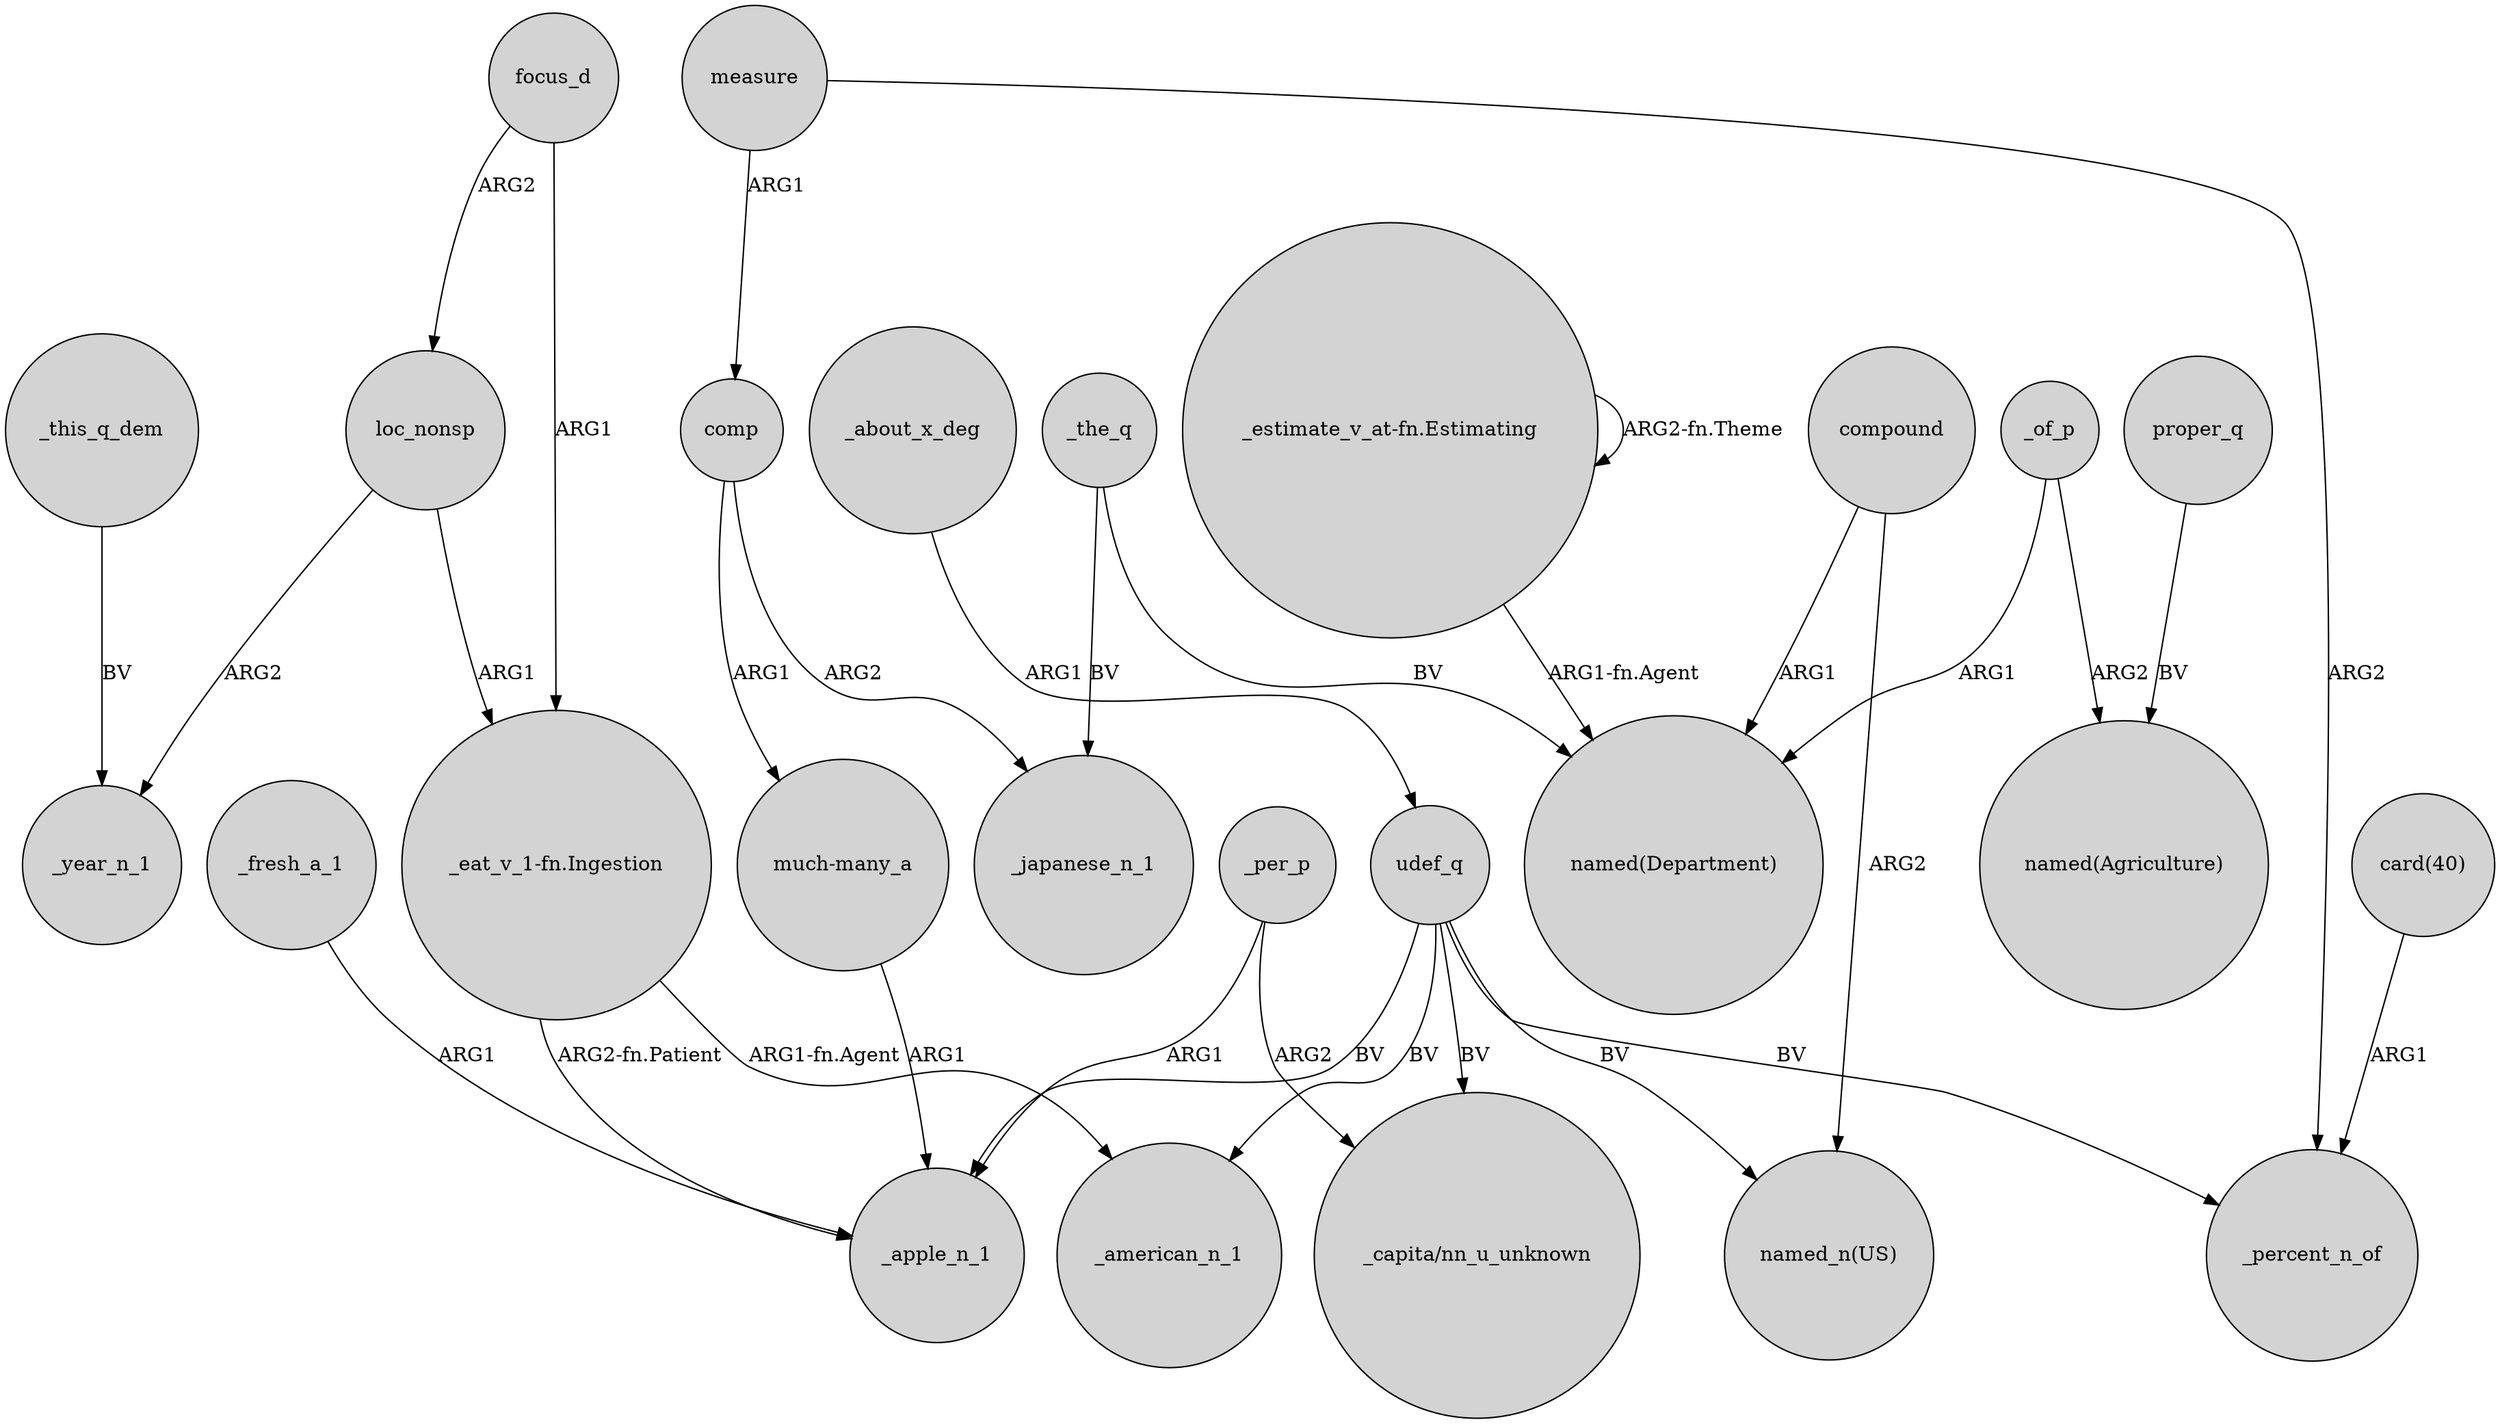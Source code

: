 digraph {
	node [shape=circle style=filled]
	focus_d -> loc_nonsp [label=ARG2]
	"_estimate_v_at-fn.Estimating" -> "_estimate_v_at-fn.Estimating" [label="ARG2-fn.Theme"]
	udef_q -> "named_n(US)" [label=BV]
	"_eat_v_1-fn.Ingestion" -> _american_n_1 [label="ARG1-fn.Agent"]
	comp -> _japanese_n_1 [label=ARG2]
	"card(40)" -> _percent_n_of [label=ARG1]
	"much-many_a" -> _apple_n_1 [label=ARG1]
	measure -> comp [label=ARG1]
	_about_x_deg -> udef_q [label=ARG1]
	compound -> "named_n(US)" [label=ARG2]
	_fresh_a_1 -> _apple_n_1 [label=ARG1]
	"_estimate_v_at-fn.Estimating" -> "named(Department)" [label="ARG1-fn.Agent"]
	_the_q -> _japanese_n_1 [label=BV]
	comp -> "much-many_a" [label=ARG1]
	measure -> _percent_n_of [label=ARG2]
	_of_p -> "named(Agriculture)" [label=ARG2]
	loc_nonsp -> "_eat_v_1-fn.Ingestion" [label=ARG1]
	_of_p -> "named(Department)" [label=ARG1]
	loc_nonsp -> _year_n_1 [label=ARG2]
	_the_q -> "named(Department)" [label=BV]
	proper_q -> "named(Agriculture)" [label=BV]
	focus_d -> "_eat_v_1-fn.Ingestion" [label=ARG1]
	"_eat_v_1-fn.Ingestion" -> _apple_n_1 [label="ARG2-fn.Patient"]
	udef_q -> _apple_n_1 [label=BV]
	udef_q -> _american_n_1 [label=BV]
	_per_p -> "_capita/nn_u_unknown" [label=ARG2]
	udef_q -> "_capita/nn_u_unknown" [label=BV]
	_per_p -> _apple_n_1 [label=ARG1]
	compound -> "named(Department)" [label=ARG1]
	udef_q -> _percent_n_of [label=BV]
	_this_q_dem -> _year_n_1 [label=BV]
}
